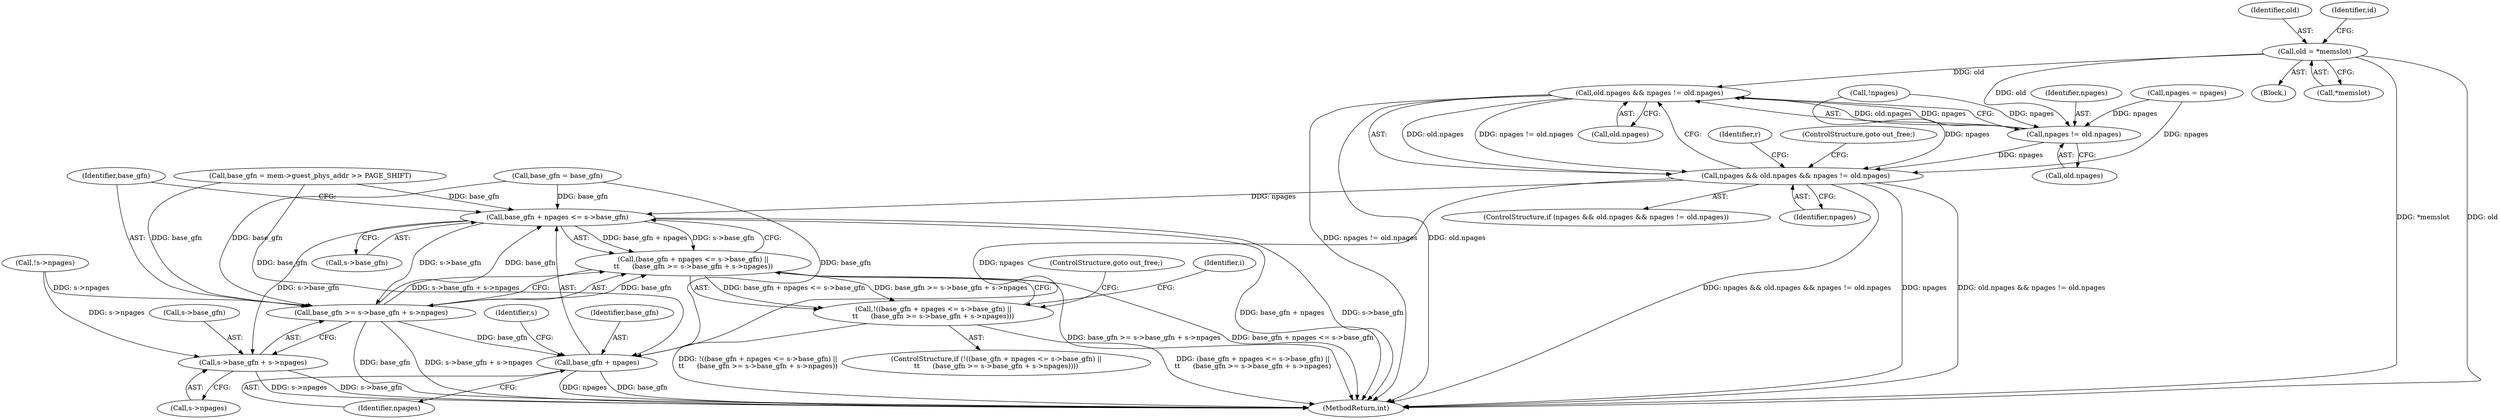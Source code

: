 digraph "0_linux_fa3d315a4ce2c0891cdde262562e710d95fba19e@pointer" {
"1000233" [label="(Call,old = *memslot)"];
"1000260" [label="(Call,old.npages && npages != old.npages)"];
"1000258" [label="(Call,npages && old.npages && npages != old.npages)"];
"1000308" [label="(Call,base_gfn + npages <= s->base_gfn)"];
"1000307" [label="(Call,(base_gfn + npages <= s->base_gfn) ||\n\t\t      (base_gfn >= s->base_gfn + s->npages))"];
"1000306" [label="(Call,!((base_gfn + npages <= s->base_gfn) ||\n\t\t      (base_gfn >= s->base_gfn + s->npages)))"];
"1000315" [label="(Call,base_gfn >= s->base_gfn + s->npages)"];
"1000309" [label="(Call,base_gfn + npages)"];
"1000317" [label="(Call,s->base_gfn + s->npages)"];
"1000264" [label="(Call,npages != old.npages)"];
"1000271" [label="(Identifier,r)"];
"1000311" [label="(Identifier,npages)"];
"1000321" [label="(Call,s->npages)"];
"1000324" [label="(ControlStructure,goto out_free;)"];
"1000117" [label="(Block,)"];
"1000234" [label="(Identifier,old)"];
"1000318" [label="(Call,s->base_gfn)"];
"1000265" [label="(Identifier,npages)"];
"1000266" [label="(Call,old.npages)"];
"1000317" [label="(Call,s->base_gfn + s->npages)"];
"1000300" [label="(Call,!s->npages)"];
"1000313" [label="(Identifier,s)"];
"1000282" [label="(Identifier,i)"];
"1000310" [label="(Identifier,base_gfn)"];
"1000261" [label="(Call,old.npages)"];
"1000226" [label="(Call,!npages)"];
"1000309" [label="(Call,base_gfn + npages)"];
"1000233" [label="(Call,old = *memslot)"];
"1000312" [label="(Call,s->base_gfn)"];
"1000202" [label="(Call,base_gfn = mem->guest_phys_addr >> PAGE_SHIFT)"];
"1000235" [label="(Call,*memslot)"];
"1000245" [label="(Call,npages = npages)"];
"1000260" [label="(Call,old.npages && npages != old.npages)"];
"1000238" [label="(Identifier,id)"];
"1000242" [label="(Call,base_gfn = base_gfn)"];
"1000643" [label="(MethodReturn,int)"];
"1000269" [label="(ControlStructure,goto out_free;)"];
"1000264" [label="(Call,npages != old.npages)"];
"1000315" [label="(Call,base_gfn >= s->base_gfn + s->npages)"];
"1000316" [label="(Identifier,base_gfn)"];
"1000307" [label="(Call,(base_gfn + npages <= s->base_gfn) ||\n\t\t      (base_gfn >= s->base_gfn + s->npages))"];
"1000257" [label="(ControlStructure,if (npages && old.npages && npages != old.npages))"];
"1000306" [label="(Call,!((base_gfn + npages <= s->base_gfn) ||\n\t\t      (base_gfn >= s->base_gfn + s->npages)))"];
"1000259" [label="(Identifier,npages)"];
"1000258" [label="(Call,npages && old.npages && npages != old.npages)"];
"1000305" [label="(ControlStructure,if (!((base_gfn + npages <= s->base_gfn) ||\n\t\t      (base_gfn >= s->base_gfn + s->npages))))"];
"1000308" [label="(Call,base_gfn + npages <= s->base_gfn)"];
"1000233" -> "1000117"  [label="AST: "];
"1000233" -> "1000235"  [label="CFG: "];
"1000234" -> "1000233"  [label="AST: "];
"1000235" -> "1000233"  [label="AST: "];
"1000238" -> "1000233"  [label="CFG: "];
"1000233" -> "1000643"  [label="DDG: *memslot"];
"1000233" -> "1000643"  [label="DDG: old"];
"1000233" -> "1000260"  [label="DDG: old"];
"1000233" -> "1000264"  [label="DDG: old"];
"1000260" -> "1000258"  [label="AST: "];
"1000260" -> "1000261"  [label="CFG: "];
"1000260" -> "1000264"  [label="CFG: "];
"1000261" -> "1000260"  [label="AST: "];
"1000264" -> "1000260"  [label="AST: "];
"1000258" -> "1000260"  [label="CFG: "];
"1000260" -> "1000643"  [label="DDG: npages != old.npages"];
"1000260" -> "1000643"  [label="DDG: old.npages"];
"1000260" -> "1000258"  [label="DDG: old.npages"];
"1000260" -> "1000258"  [label="DDG: npages != old.npages"];
"1000264" -> "1000260"  [label="DDG: old.npages"];
"1000264" -> "1000260"  [label="DDG: npages"];
"1000258" -> "1000257"  [label="AST: "];
"1000258" -> "1000259"  [label="CFG: "];
"1000259" -> "1000258"  [label="AST: "];
"1000269" -> "1000258"  [label="CFG: "];
"1000271" -> "1000258"  [label="CFG: "];
"1000258" -> "1000643"  [label="DDG: npages"];
"1000258" -> "1000643"  [label="DDG: old.npages && npages != old.npages"];
"1000258" -> "1000643"  [label="DDG: npages && old.npages && npages != old.npages"];
"1000264" -> "1000258"  [label="DDG: npages"];
"1000245" -> "1000258"  [label="DDG: npages"];
"1000226" -> "1000258"  [label="DDG: npages"];
"1000258" -> "1000308"  [label="DDG: npages"];
"1000258" -> "1000309"  [label="DDG: npages"];
"1000308" -> "1000307"  [label="AST: "];
"1000308" -> "1000312"  [label="CFG: "];
"1000309" -> "1000308"  [label="AST: "];
"1000312" -> "1000308"  [label="AST: "];
"1000316" -> "1000308"  [label="CFG: "];
"1000307" -> "1000308"  [label="CFG: "];
"1000308" -> "1000643"  [label="DDG: base_gfn + npages"];
"1000308" -> "1000643"  [label="DDG: s->base_gfn"];
"1000308" -> "1000307"  [label="DDG: base_gfn + npages"];
"1000308" -> "1000307"  [label="DDG: s->base_gfn"];
"1000315" -> "1000308"  [label="DDG: base_gfn"];
"1000242" -> "1000308"  [label="DDG: base_gfn"];
"1000202" -> "1000308"  [label="DDG: base_gfn"];
"1000308" -> "1000315"  [label="DDG: s->base_gfn"];
"1000308" -> "1000317"  [label="DDG: s->base_gfn"];
"1000307" -> "1000306"  [label="AST: "];
"1000307" -> "1000315"  [label="CFG: "];
"1000315" -> "1000307"  [label="AST: "];
"1000306" -> "1000307"  [label="CFG: "];
"1000307" -> "1000643"  [label="DDG: base_gfn >= s->base_gfn + s->npages"];
"1000307" -> "1000643"  [label="DDG: base_gfn + npages <= s->base_gfn"];
"1000307" -> "1000306"  [label="DDG: base_gfn + npages <= s->base_gfn"];
"1000307" -> "1000306"  [label="DDG: base_gfn >= s->base_gfn + s->npages"];
"1000315" -> "1000307"  [label="DDG: base_gfn"];
"1000315" -> "1000307"  [label="DDG: s->base_gfn + s->npages"];
"1000306" -> "1000305"  [label="AST: "];
"1000324" -> "1000306"  [label="CFG: "];
"1000282" -> "1000306"  [label="CFG: "];
"1000306" -> "1000643"  [label="DDG: (base_gfn + npages <= s->base_gfn) ||\n\t\t      (base_gfn >= s->base_gfn + s->npages)"];
"1000306" -> "1000643"  [label="DDG: !((base_gfn + npages <= s->base_gfn) ||\n\t\t      (base_gfn >= s->base_gfn + s->npages))"];
"1000315" -> "1000317"  [label="CFG: "];
"1000316" -> "1000315"  [label="AST: "];
"1000317" -> "1000315"  [label="AST: "];
"1000315" -> "1000643"  [label="DDG: base_gfn"];
"1000315" -> "1000643"  [label="DDG: s->base_gfn + s->npages"];
"1000315" -> "1000309"  [label="DDG: base_gfn"];
"1000242" -> "1000315"  [label="DDG: base_gfn"];
"1000202" -> "1000315"  [label="DDG: base_gfn"];
"1000300" -> "1000315"  [label="DDG: s->npages"];
"1000309" -> "1000311"  [label="CFG: "];
"1000310" -> "1000309"  [label="AST: "];
"1000311" -> "1000309"  [label="AST: "];
"1000313" -> "1000309"  [label="CFG: "];
"1000309" -> "1000643"  [label="DDG: base_gfn"];
"1000309" -> "1000643"  [label="DDG: npages"];
"1000242" -> "1000309"  [label="DDG: base_gfn"];
"1000202" -> "1000309"  [label="DDG: base_gfn"];
"1000317" -> "1000321"  [label="CFG: "];
"1000318" -> "1000317"  [label="AST: "];
"1000321" -> "1000317"  [label="AST: "];
"1000317" -> "1000643"  [label="DDG: s->base_gfn"];
"1000317" -> "1000643"  [label="DDG: s->npages"];
"1000300" -> "1000317"  [label="DDG: s->npages"];
"1000264" -> "1000266"  [label="CFG: "];
"1000265" -> "1000264"  [label="AST: "];
"1000266" -> "1000264"  [label="AST: "];
"1000245" -> "1000264"  [label="DDG: npages"];
"1000226" -> "1000264"  [label="DDG: npages"];
}
